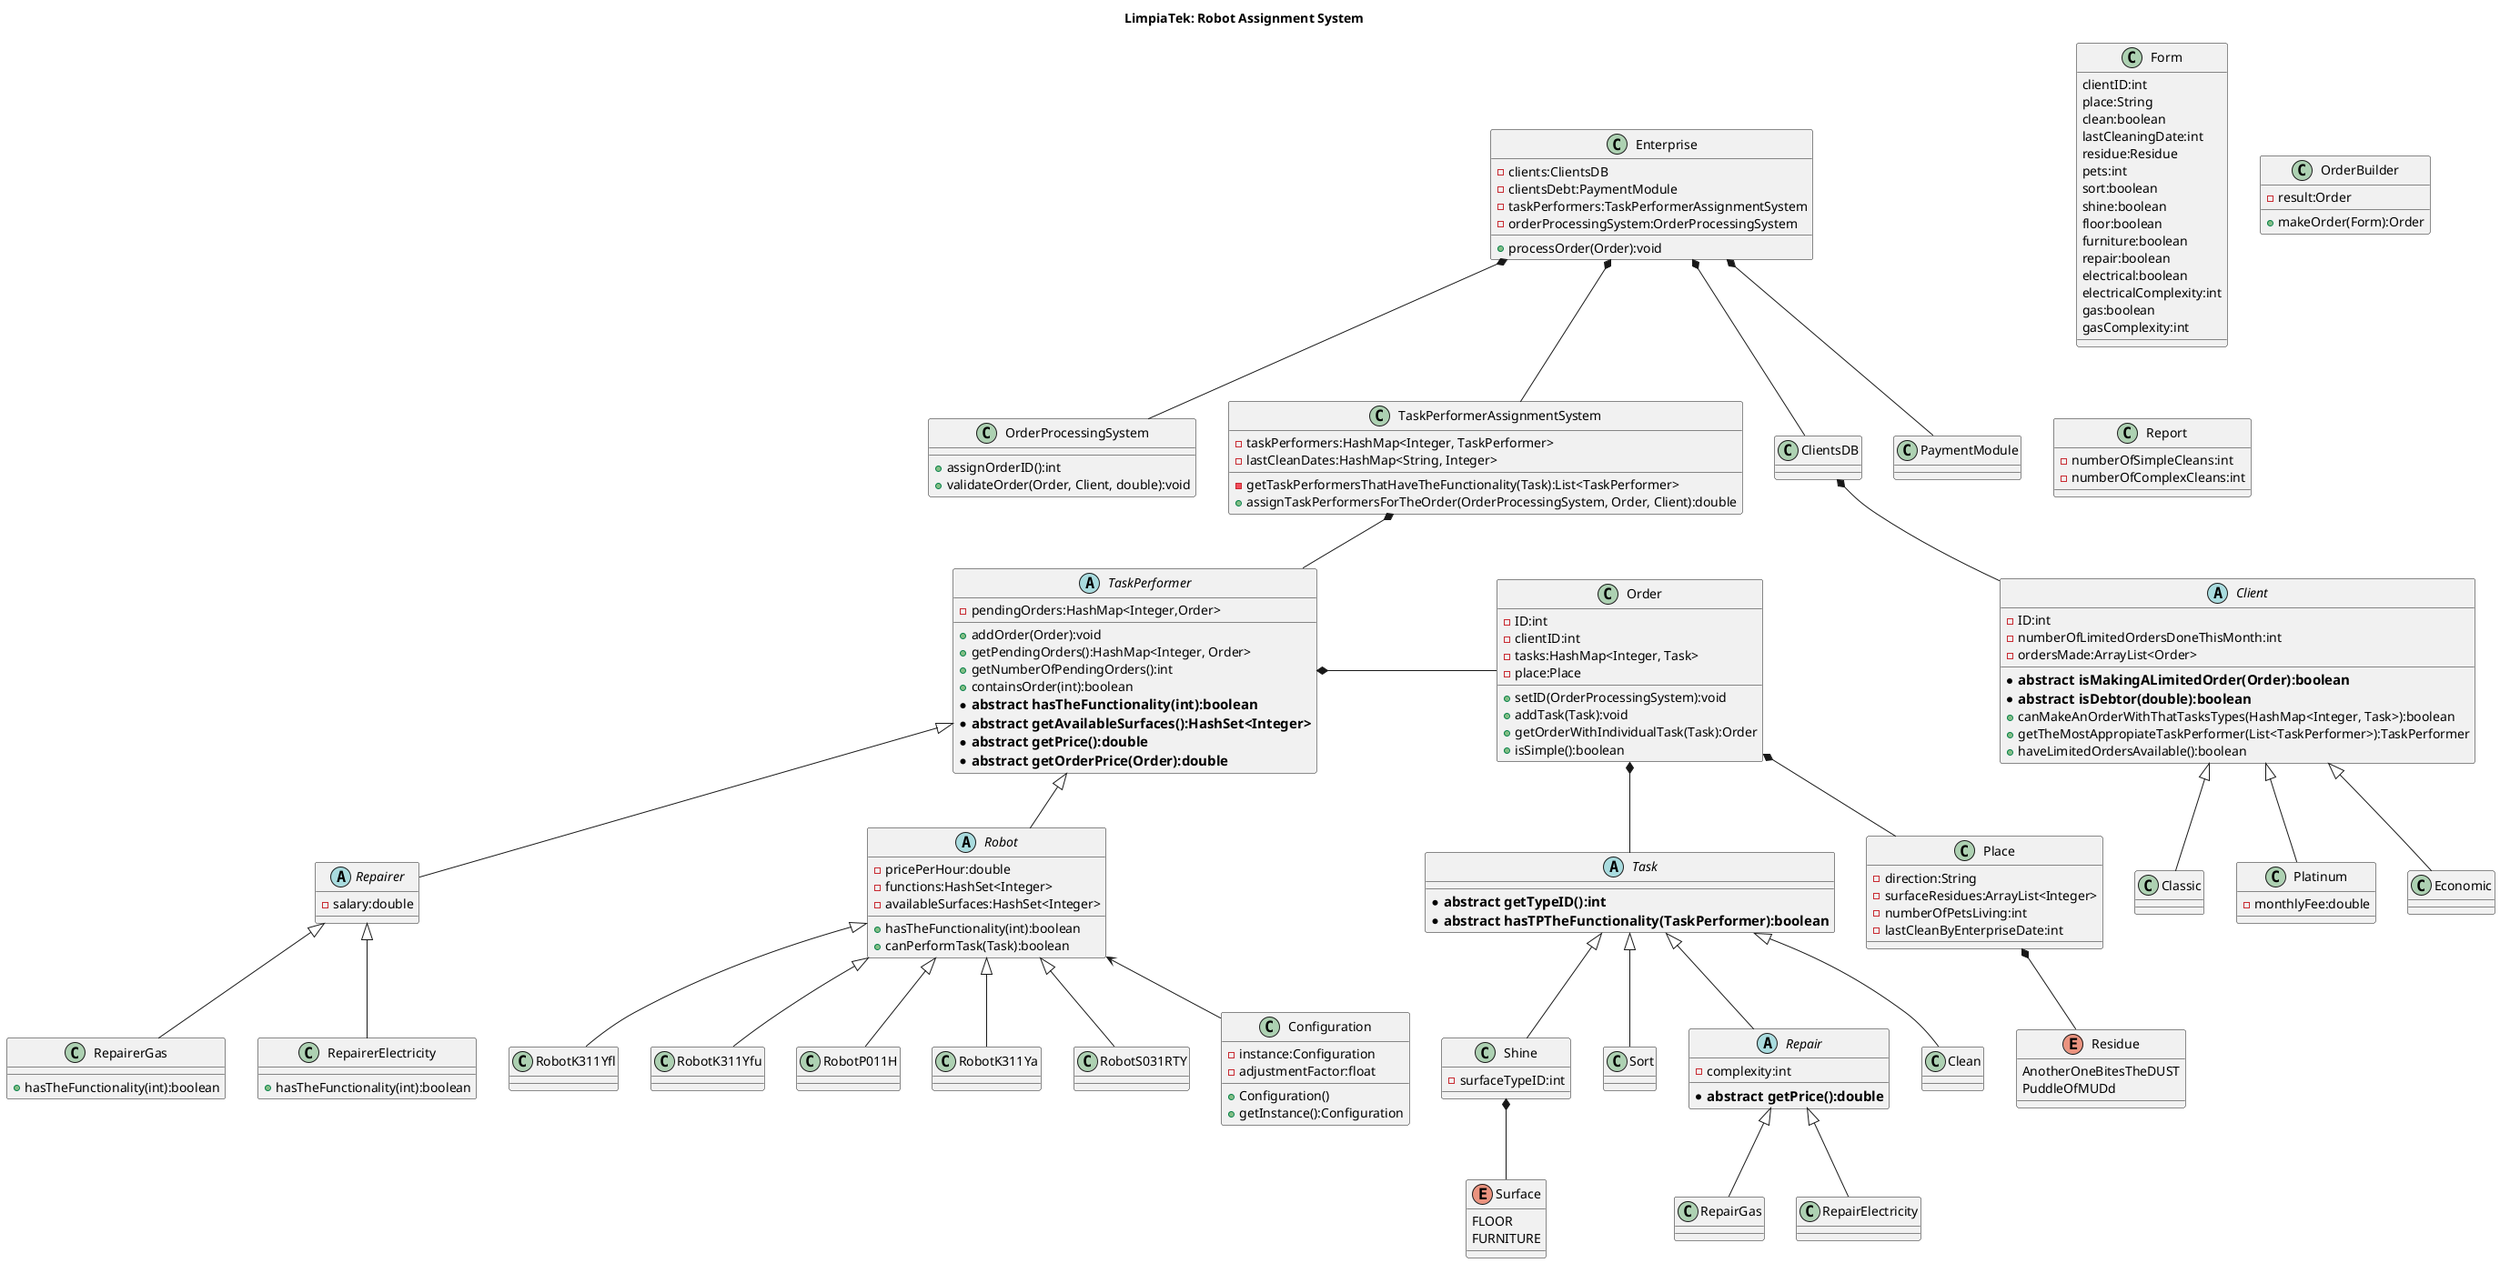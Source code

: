 @startuml

title LimpiaTek: Robot Assignment System


Client <|-- Economic
Client <|-- Classic
Client <|-- Platinum

Order *-- Task
Order *-- Place
Place *-- Residue

Task <|-- Clean
Task <|-- Shine
Task <|-- Sort
Shine *-- Surface

Task <|-- Repair
Repair <|-- RepairElectricity
Repair <|-- RepairGas

TaskPerformer <|-- Robot
TaskPerformer <|-- Repairer
TaskPerformer *- Order

Robot <-- Configuration
Robot <|-- RobotK311Yfl
Robot <|-- RobotK311Yfu
Robot <|-- RobotP011H
Robot <|-- RobotK311Ya
Robot <|-- RobotS031RTY

Repairer <|-- RepairerElectricity
Repairer <|-- RepairerGas


Enterprise *-- OrderProcessingSystem
Enterprise *-- TaskPerformerAssignmentSystem
TaskPerformerAssignmentSystem *-- TaskPerformer
Enterprise *-- ClientsDB
Enterprise *-- PaymentModule
ClientsDB *-- Client


abstract Client {
    - ID:int
    - numberOfLimitedOrdersDoneThisMonth:int
    - ordersMade:ArrayList<Order>
    *=== abstract isMakingALimitedOrder(Order):boolean
    *=== abstract isDebtor(double):boolean
    + canMakeAnOrderWithThatTasksTypes(HashMap<Integer, Task>):boolean
    + getTheMostAppropiateTaskPerformer(List<TaskPerformer>):TaskPerformer
    + haveLimitedOrdersAvailable():boolean
}
class Platinum {
    - monthlyFee:double
}
class Classic {
}
class Economic {
}


class Order {
    - ID:int
    - clientID:int
    - tasks:HashMap<Integer, Task>
    - place:Place
    + setID(OrderProcessingSystem):void
    + addTask(Task):void
    + getOrderWithIndividualTask(Task):Order
    + isSimple():boolean
}

abstract Task {
    *=== abstract getTypeID():int
    *=== abstract hasTPTheFunctionality(TaskPerformer):boolean
}
class Clean {
}
class Shine {
    -surfaceTypeID:int
}
class Sort {
}
abstract Repair {
    '1 to 8'
    -complexity:int
    *=== abstract getPrice():double
}
class RepairGas {
}
class RepairElectricity {
}

enum Surface{
    FLOOR
    FURNITURE
}

class Place {
    'ejs: San Martin 2408, Presidente Saul Hudson 4930, ...:'
    - direction:String
    'Contains surface residues types:'
    - surfaceResidues:ArrayList<Integer>
    'Number of pets:'
    - numberOfPetsLiving:int
    'Fecha de la ultima limpieza realizada por la empresa:'
    'Deberia guardarse el place en una base de datos de la empresa para saber esto (HashMap de strings de placedir):'
    - lastCleanByEnterpriseDate:int
}

enum Residue{
    AnotherOneBitesTheDUST
    PuddleOfMUDd
}


abstract TaskPerformer {
    - pendingOrders:HashMap<Integer,Order>
    + addOrder(Order):void
    + getPendingOrders():HashMap<Integer, Order>
    + getNumberOfPendingOrders():int
    + containsOrder(int):boolean
    *=== abstract hasTheFunctionality(int):boolean
    *=== abstract getAvailableSurfaces():HashSet<Integer>
    *=== abstract getPrice():double
    *=== abstract getOrderPrice(Order):double

}

abstract Robot  {
    - pricePerHour:double
    - functions:HashSet<Integer>
    - availableSurfaces:HashSet<Integer>
    + hasTheFunctionality(int):boolean
    + canPerformTask(Task):boolean
}
class RobotK311Yfl {
}
class RobotK311Yfu {
}
class RobotP011H {
}
class RobotK311Ya {
}
class RobotS031RTY {
}

abstract Repairer {
    -salary:double
}
class RepairerElectricity {
    + hasTheFunctionality(int):boolean
}
class RepairerGas {
    + hasTheFunctionality(int):boolean
}


class Enterprise {
    - clients:ClientsDB
    - clientsDebt:PaymentModule
    - taskPerformers:TaskPerformerAssignmentSystem
    - orderProcessingSystem:OrderProcessingSystem
    + processOrder(Order):void
}
class OrderProcessingSystem {
    + assignOrderID():int
    + validateOrder(Order, Client, double):void
}
class TaskPerformerAssignmentSystem {
    - taskPerformers:HashMap<Integer, TaskPerformer>
    - lastCleanDates:HashMap<String, Integer>
    - getTaskPerformersThatHaveTheFunctionality(Task):List<TaskPerformer>
    + assignTaskPerformersForTheOrder(OrderProcessingSystem, Order, Client):double
}
class ClientsDB {
}
class PaymentModule {
}

'TP Part2 . . .

class Configuration{
-instance:Configuration
-adjustmentFactor:float
+Configuration()
+getInstance():Configuration
}


class Form{
clientID:int
place:String
clean:boolean
lastCleaningDate:int
residue:Residue
pets:int
sort:boolean
shine:boolean
floor:boolean
furniture:boolean
repair:boolean
electrical:boolean
electricalComplexity:int
gas:boolean
gasComplexity:int
}

class OrderBuilder{
    -result:Order
    +makeOrder(Form):Order
}

class Report {
    -numberOfSimpleCleans:int
    -numberOfComplexCleans:int
}


@enduml